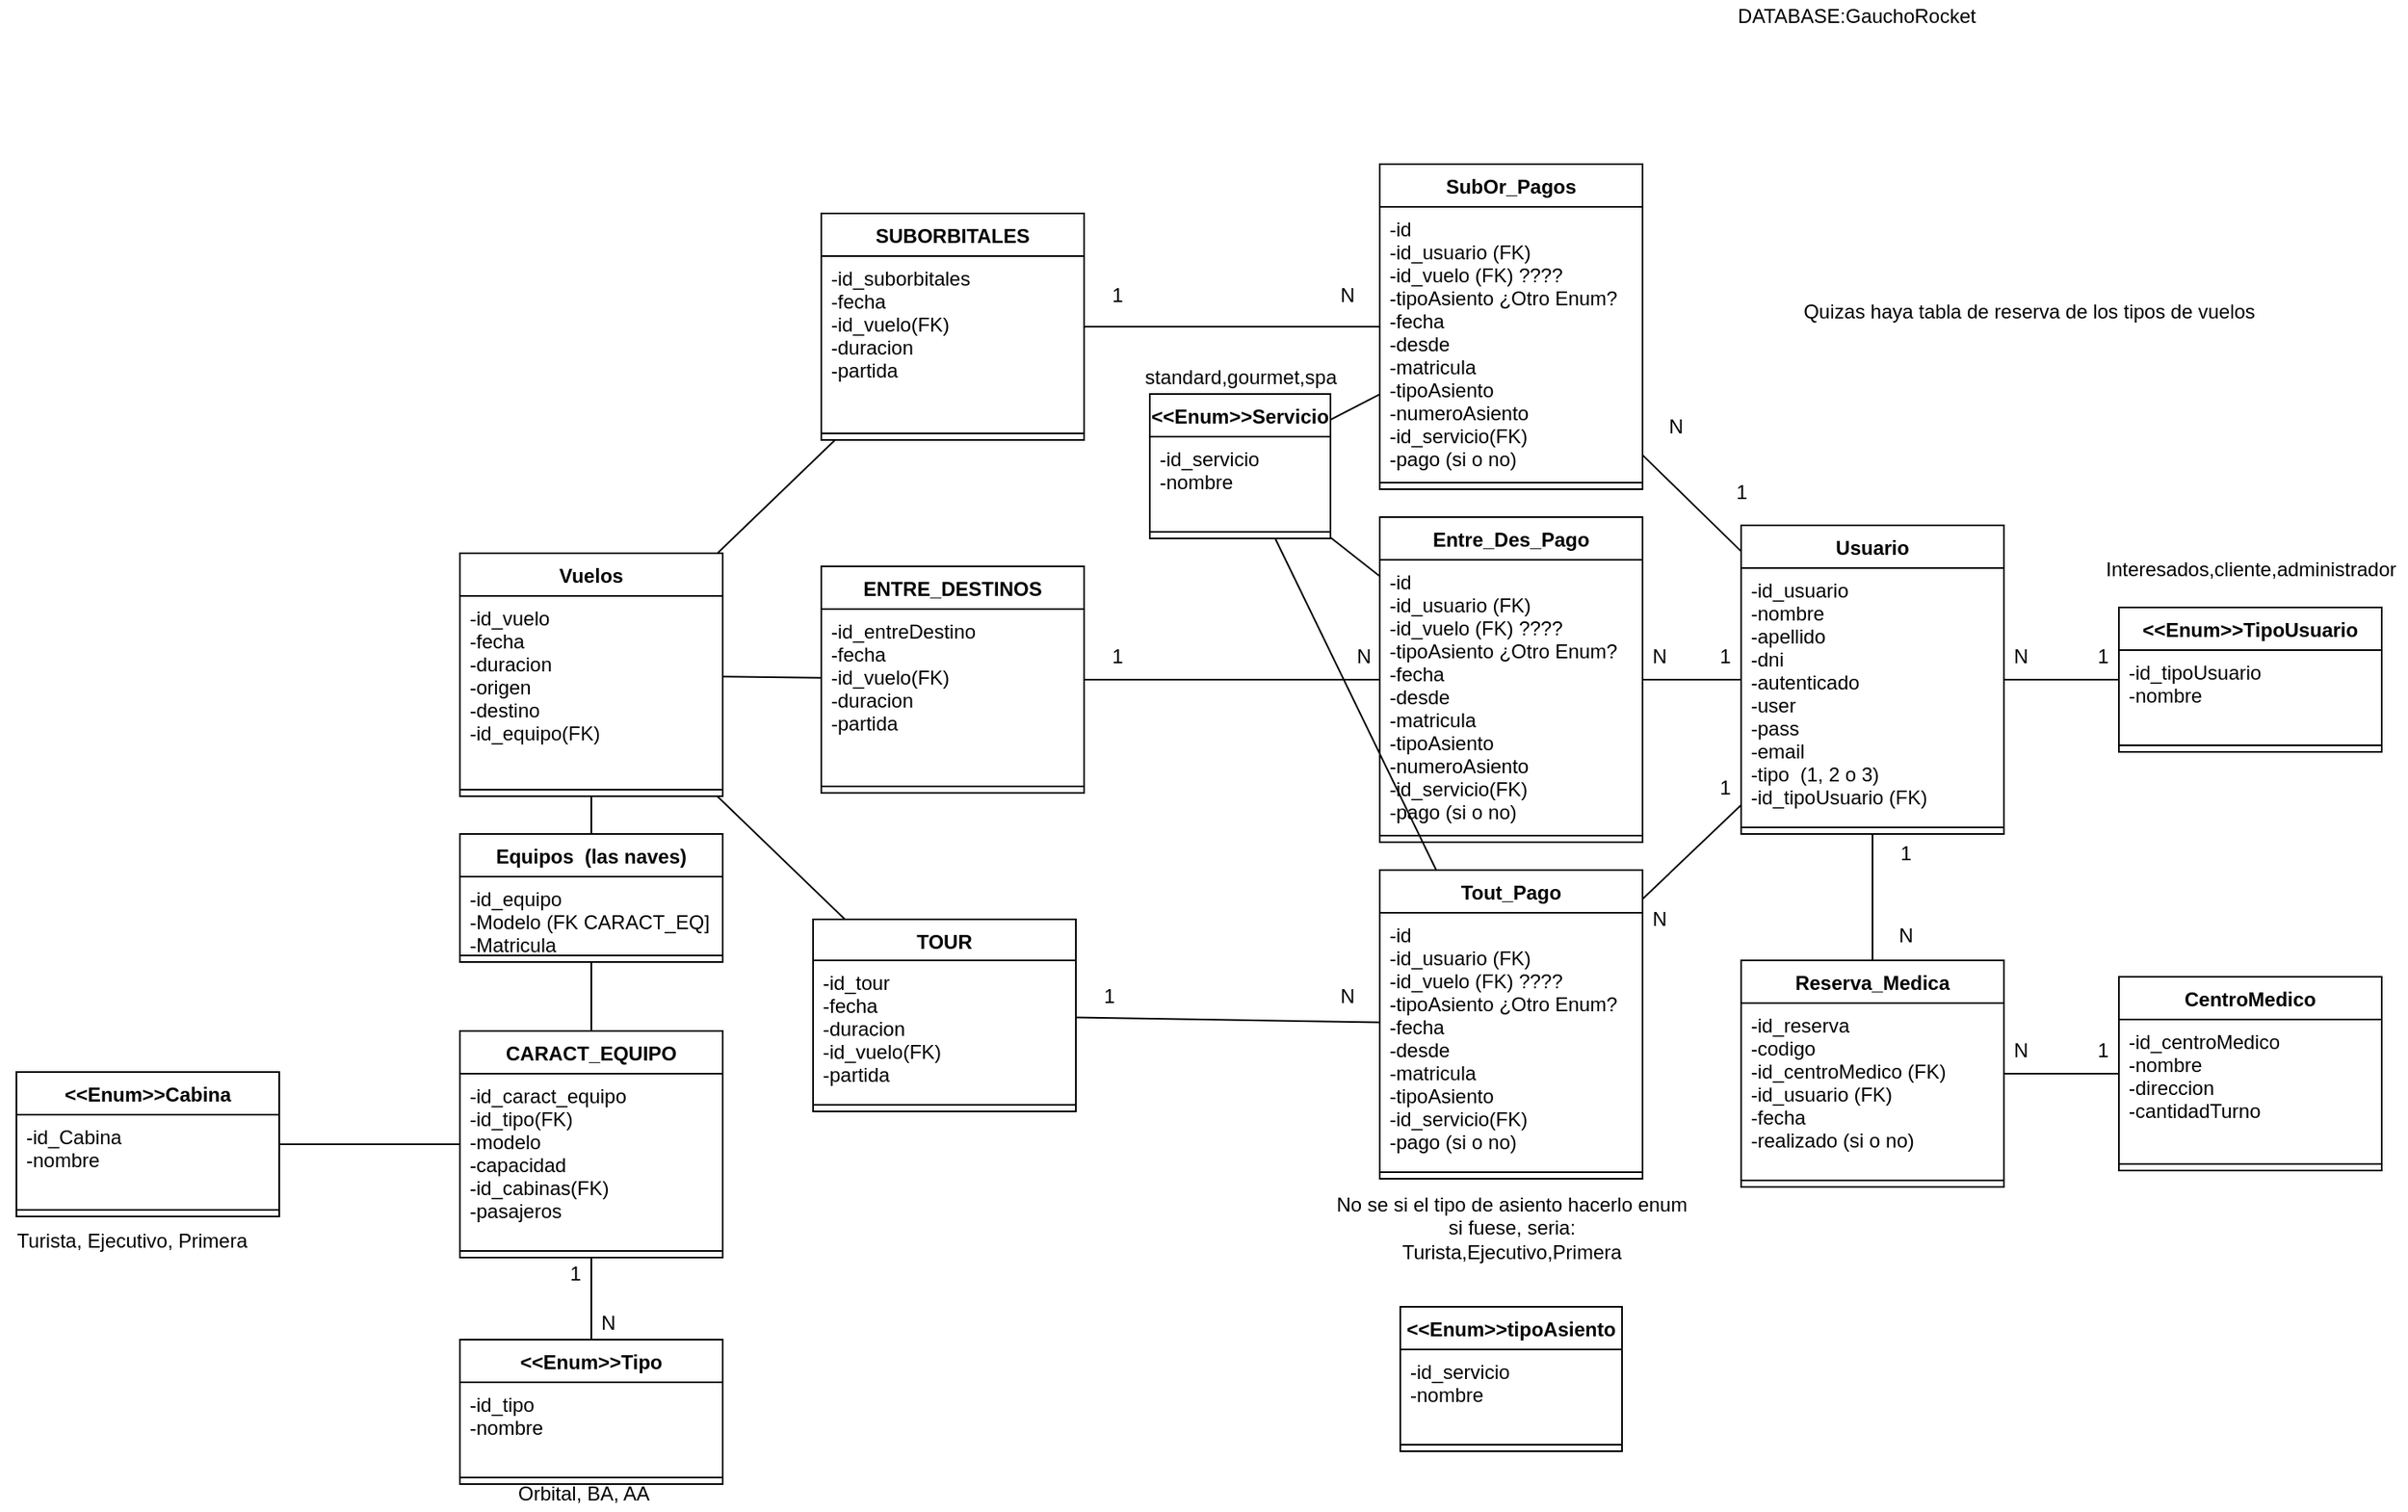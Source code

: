 <mxfile version="20.0.1" type="device"><diagram id="-rnPX2FSxS8cn0zA8N31" name="Page-1"><mxGraphModel dx="2105" dy="571" grid="1" gridSize="10" guides="1" tooltips="1" connect="1" arrows="1" fold="1" page="1" pageScale="1" pageWidth="827" pageHeight="1169" math="0" shadow="0"><root><mxCell id="0"/><mxCell id="1" parent="0"/><mxCell id="iOrOGbG-iohhDCzBg73C-1" value="Equipos  (las naves)" style="swimlane;fontStyle=1;align=center;verticalAlign=top;childLayout=stackLayout;horizontal=1;startSize=26;horizontalStack=0;resizeParent=1;resizeParentMax=0;resizeLast=0;collapsible=1;marginBottom=0;" parent="1" vertex="1"><mxGeometry x="-380" y="518" width="160" height="78" as="geometry"/></mxCell><mxCell id="iOrOGbG-iohhDCzBg73C-2" value="-id_equipo&#10;-Modelo (FK CARACT_EQ]&#10;-Matricula" style="text;strokeColor=none;fillColor=none;align=left;verticalAlign=top;spacingLeft=4;spacingRight=4;overflow=hidden;rotatable=0;points=[[0,0.5],[1,0.5]];portConstraint=eastwest;" parent="iOrOGbG-iohhDCzBg73C-1" vertex="1"><mxGeometry y="26" width="160" height="44" as="geometry"/></mxCell><mxCell id="iOrOGbG-iohhDCzBg73C-3" value="" style="line;strokeWidth=1;fillColor=none;align=left;verticalAlign=middle;spacingTop=-1;spacingLeft=3;spacingRight=3;rotatable=0;labelPosition=right;points=[];portConstraint=eastwest;" parent="iOrOGbG-iohhDCzBg73C-1" vertex="1"><mxGeometry y="70" width="160" height="8" as="geometry"/></mxCell><mxCell id="iOrOGbG-iohhDCzBg73C-5" value="DATABASE:GauchoRocket" style="text;html=1;align=center;verticalAlign=middle;resizable=0;points=[];autosize=1;strokeColor=none;fillColor=none;" parent="1" vertex="1"><mxGeometry x="390" y="10" width="160" height="20" as="geometry"/></mxCell><mxCell id="iOrOGbG-iohhDCzBg73C-10" value="Usuario" style="swimlane;fontStyle=1;align=center;verticalAlign=top;childLayout=stackLayout;horizontal=1;startSize=26;horizontalStack=0;resizeParent=1;resizeParentMax=0;resizeLast=0;collapsible=1;marginBottom=0;" parent="1" vertex="1"><mxGeometry x="400" y="330" width="160" height="188" as="geometry"/></mxCell><mxCell id="iOrOGbG-iohhDCzBg73C-11" value="-id_usuario&#10;-nombre&#10;-apellido&#10;-dni&#10;-autenticado&#10;-user&#10;-pass&#10;-email&#10;-tipo  (1, 2 o 3)&#10;-id_tipoUsuario (FK)" style="text;strokeColor=none;fillColor=none;align=left;verticalAlign=top;spacingLeft=4;spacingRight=4;overflow=hidden;rotatable=0;points=[[0,0.5],[1,0.5]];portConstraint=eastwest;" parent="iOrOGbG-iohhDCzBg73C-10" vertex="1"><mxGeometry y="26" width="160" height="154" as="geometry"/></mxCell><mxCell id="iOrOGbG-iohhDCzBg73C-12" value="" style="line;strokeWidth=1;fillColor=none;align=left;verticalAlign=middle;spacingTop=-1;spacingLeft=3;spacingRight=3;rotatable=0;labelPosition=right;points=[];portConstraint=eastwest;" parent="iOrOGbG-iohhDCzBg73C-10" vertex="1"><mxGeometry y="180" width="160" height="8" as="geometry"/></mxCell><mxCell id="iOrOGbG-iohhDCzBg73C-13" value="Vuelos" style="swimlane;fontStyle=1;align=center;verticalAlign=top;childLayout=stackLayout;horizontal=1;startSize=26;horizontalStack=0;resizeParent=1;resizeParentMax=0;resizeLast=0;collapsible=1;marginBottom=0;" parent="1" vertex="1"><mxGeometry x="-380" y="347" width="160" height="148" as="geometry"/></mxCell><mxCell id="iOrOGbG-iohhDCzBg73C-14" value="-id_vuelo&#10;-fecha&#10;-duracion&#10;-origen&#10;-destino&#10;-id_equipo(FK)" style="text;strokeColor=none;fillColor=none;align=left;verticalAlign=top;spacingLeft=4;spacingRight=4;overflow=hidden;rotatable=0;points=[[0,0.5],[1,0.5]];portConstraint=eastwest;" parent="iOrOGbG-iohhDCzBg73C-13" vertex="1"><mxGeometry y="26" width="160" height="114" as="geometry"/></mxCell><mxCell id="iOrOGbG-iohhDCzBg73C-15" value="" style="line;strokeWidth=1;fillColor=none;align=left;verticalAlign=middle;spacingTop=-1;spacingLeft=3;spacingRight=3;rotatable=0;labelPosition=right;points=[];portConstraint=eastwest;" parent="iOrOGbG-iohhDCzBg73C-13" vertex="1"><mxGeometry y="140" width="160" height="8" as="geometry"/></mxCell><mxCell id="iOrOGbG-iohhDCzBg73C-16" value="CARACT_EQUIPO" style="swimlane;fontStyle=1;align=center;verticalAlign=top;childLayout=stackLayout;horizontal=1;startSize=26;horizontalStack=0;resizeParent=1;resizeParentMax=0;resizeLast=0;collapsible=1;marginBottom=0;" parent="1" vertex="1"><mxGeometry x="-380" y="638" width="160" height="138" as="geometry"><mxRectangle x="70" y="380" width="140" height="26" as="alternateBounds"/></mxGeometry></mxCell><mxCell id="iOrOGbG-iohhDCzBg73C-17" value="-id_caract_equipo&#10;-id_tipo(FK)&#10;-modelo&#10;-capacidad&#10;-id_cabinas(FK)&#10;-pasajeros&#10;" style="text;strokeColor=none;fillColor=none;align=left;verticalAlign=top;spacingLeft=4;spacingRight=4;overflow=hidden;rotatable=0;points=[[0,0.5],[1,0.5]];portConstraint=eastwest;" parent="iOrOGbG-iohhDCzBg73C-16" vertex="1"><mxGeometry y="26" width="160" height="104" as="geometry"/></mxCell><mxCell id="iOrOGbG-iohhDCzBg73C-18" value="" style="line;strokeWidth=1;fillColor=none;align=left;verticalAlign=middle;spacingTop=-1;spacingLeft=3;spacingRight=3;rotatable=0;labelPosition=right;points=[];portConstraint=eastwest;" parent="iOrOGbG-iohhDCzBg73C-16" vertex="1"><mxGeometry y="130" width="160" height="8" as="geometry"/></mxCell><mxCell id="iOrOGbG-iohhDCzBg73C-22" value="SUBORBITALES" style="swimlane;fontStyle=1;align=center;verticalAlign=top;childLayout=stackLayout;horizontal=1;startSize=26;horizontalStack=0;resizeParent=1;resizeParentMax=0;resizeLast=0;collapsible=1;marginBottom=0;" parent="1" vertex="1"><mxGeometry x="-160" y="140" width="160" height="138" as="geometry"/></mxCell><mxCell id="iOrOGbG-iohhDCzBg73C-23" value="-id_suborbitales&#10;-fecha&#10;-id_vuelo(FK)&#10;-duracion&#10;-partida" style="text;strokeColor=none;fillColor=none;align=left;verticalAlign=top;spacingLeft=4;spacingRight=4;overflow=hidden;rotatable=0;points=[[0,0.5],[1,0.5]];portConstraint=eastwest;" parent="iOrOGbG-iohhDCzBg73C-22" vertex="1"><mxGeometry y="26" width="160" height="104" as="geometry"/></mxCell><mxCell id="iOrOGbG-iohhDCzBg73C-24" value="" style="line;strokeWidth=1;fillColor=none;align=left;verticalAlign=middle;spacingTop=-1;spacingLeft=3;spacingRight=3;rotatable=0;labelPosition=right;points=[];portConstraint=eastwest;" parent="iOrOGbG-iohhDCzBg73C-22" vertex="1"><mxGeometry y="130" width="160" height="8" as="geometry"/></mxCell><mxCell id="iOrOGbG-iohhDCzBg73C-25" value="TOUR" style="swimlane;fontStyle=1;align=center;verticalAlign=top;childLayout=stackLayout;horizontal=1;startSize=25;horizontalStack=0;resizeParent=1;resizeParentMax=0;resizeLast=0;collapsible=1;marginBottom=0;" parent="1" vertex="1"><mxGeometry x="-165" y="570" width="160" height="117" as="geometry"/></mxCell><mxCell id="iOrOGbG-iohhDCzBg73C-26" value="-id_tour&#10;-fecha&#10;-duracion&#10;-id_vuelo(FK)&#10;-partida&#10;" style="text;strokeColor=none;fillColor=none;align=left;verticalAlign=top;spacingLeft=4;spacingRight=4;overflow=hidden;rotatable=0;points=[[0,0.5],[1,0.5]];portConstraint=eastwest;" parent="iOrOGbG-iohhDCzBg73C-25" vertex="1"><mxGeometry y="25" width="160" height="84" as="geometry"/></mxCell><mxCell id="iOrOGbG-iohhDCzBg73C-27" value="" style="line;strokeWidth=1;fillColor=none;align=left;verticalAlign=middle;spacingTop=-1;spacingLeft=3;spacingRight=3;rotatable=0;labelPosition=right;points=[];portConstraint=eastwest;" parent="iOrOGbG-iohhDCzBg73C-25" vertex="1"><mxGeometry y="109" width="160" height="8" as="geometry"/></mxCell><mxCell id="iOrOGbG-iohhDCzBg73C-28" value="ENTRE_DESTINOS" style="swimlane;fontStyle=1;align=center;verticalAlign=top;childLayout=stackLayout;horizontal=1;startSize=26;horizontalStack=0;resizeParent=1;resizeParentMax=0;resizeLast=0;collapsible=1;marginBottom=0;" parent="1" vertex="1"><mxGeometry x="-160" y="355" width="160" height="138" as="geometry"/></mxCell><mxCell id="iOrOGbG-iohhDCzBg73C-29" value="-id_entreDestino&#10;-fecha&#10;-id_vuelo(FK)&#10;-duracion&#10;-partida&#10;&#10;" style="text;strokeColor=none;fillColor=none;align=left;verticalAlign=top;spacingLeft=4;spacingRight=4;overflow=hidden;rotatable=0;points=[[0,0.5],[1,0.5]];portConstraint=eastwest;" parent="iOrOGbG-iohhDCzBg73C-28" vertex="1"><mxGeometry y="26" width="160" height="104" as="geometry"/></mxCell><mxCell id="iOrOGbG-iohhDCzBg73C-30" value="" style="line;strokeWidth=1;fillColor=none;align=left;verticalAlign=middle;spacingTop=-1;spacingLeft=3;spacingRight=3;rotatable=0;labelPosition=right;points=[];portConstraint=eastwest;" parent="iOrOGbG-iohhDCzBg73C-28" vertex="1"><mxGeometry y="130" width="160" height="8" as="geometry"/></mxCell><mxCell id="iOrOGbG-iohhDCzBg73C-31" value="&lt;&lt;Enum&gt;&gt;TipoUsuario" style="swimlane;fontStyle=1;align=center;verticalAlign=top;childLayout=stackLayout;horizontal=1;startSize=26;horizontalStack=0;resizeParent=1;resizeParentMax=0;resizeLast=0;collapsible=1;marginBottom=0;" parent="1" vertex="1"><mxGeometry x="630" y="380" width="160" height="88" as="geometry"/></mxCell><mxCell id="iOrOGbG-iohhDCzBg73C-32" value="-id_tipoUsuario&#10;-nombre" style="text;strokeColor=none;fillColor=none;align=left;verticalAlign=top;spacingLeft=4;spacingRight=4;overflow=hidden;rotatable=0;points=[[0,0.5],[1,0.5]];portConstraint=eastwest;" parent="iOrOGbG-iohhDCzBg73C-31" vertex="1"><mxGeometry y="26" width="160" height="54" as="geometry"/></mxCell><mxCell id="iOrOGbG-iohhDCzBg73C-33" value="" style="line;strokeWidth=1;fillColor=none;align=left;verticalAlign=middle;spacingTop=-1;spacingLeft=3;spacingRight=3;rotatable=0;labelPosition=right;points=[];portConstraint=eastwest;" parent="iOrOGbG-iohhDCzBg73C-31" vertex="1"><mxGeometry y="80" width="160" height="8" as="geometry"/></mxCell><mxCell id="iOrOGbG-iohhDCzBg73C-35" value="CentroMedico" style="swimlane;fontStyle=1;align=center;verticalAlign=top;childLayout=stackLayout;horizontal=1;startSize=26;horizontalStack=0;resizeParent=1;resizeParentMax=0;resizeLast=0;collapsible=1;marginBottom=0;" parent="1" vertex="1"><mxGeometry x="630" y="605" width="160" height="118" as="geometry"/></mxCell><mxCell id="iOrOGbG-iohhDCzBg73C-36" value="-id_centroMedico&#10;-nombre&#10;-direccion&#10;-cantidadTurno" style="text;strokeColor=none;fillColor=none;align=left;verticalAlign=top;spacingLeft=4;spacingRight=4;overflow=hidden;rotatable=0;points=[[0,0.5],[1,0.5]];portConstraint=eastwest;" parent="iOrOGbG-iohhDCzBg73C-35" vertex="1"><mxGeometry y="26" width="160" height="84" as="geometry"/></mxCell><mxCell id="iOrOGbG-iohhDCzBg73C-37" value="" style="line;strokeWidth=1;fillColor=none;align=left;verticalAlign=middle;spacingTop=-1;spacingLeft=3;spacingRight=3;rotatable=0;labelPosition=right;points=[];portConstraint=eastwest;" parent="iOrOGbG-iohhDCzBg73C-35" vertex="1"><mxGeometry y="110" width="160" height="8" as="geometry"/></mxCell><mxCell id="iOrOGbG-iohhDCzBg73C-38" value="Reserva_Medica" style="swimlane;fontStyle=1;align=center;verticalAlign=top;childLayout=stackLayout;horizontal=1;startSize=26;horizontalStack=0;resizeParent=1;resizeParentMax=0;resizeLast=0;collapsible=1;marginBottom=0;" parent="1" vertex="1"><mxGeometry x="400" y="595" width="160" height="138" as="geometry"/></mxCell><mxCell id="iOrOGbG-iohhDCzBg73C-39" value="-id_reserva&#10;-codigo&#10;-id_centroMedico (FK)&#10;-id_usuario (FK)&#10;-fecha&#10;-realizado (si o no)" style="text;strokeColor=none;fillColor=none;align=left;verticalAlign=top;spacingLeft=4;spacingRight=4;overflow=hidden;rotatable=0;points=[[0,0.5],[1,0.5]];portConstraint=eastwest;" parent="iOrOGbG-iohhDCzBg73C-38" vertex="1"><mxGeometry y="26" width="160" height="104" as="geometry"/></mxCell><mxCell id="iOrOGbG-iohhDCzBg73C-40" value="" style="line;strokeWidth=1;fillColor=none;align=left;verticalAlign=middle;spacingTop=-1;spacingLeft=3;spacingRight=3;rotatable=0;labelPosition=right;points=[];portConstraint=eastwest;" parent="iOrOGbG-iohhDCzBg73C-38" vertex="1"><mxGeometry y="130" width="160" height="8" as="geometry"/></mxCell><mxCell id="BaXArylTw92PHLsLJai1-1" value="" style="endArrow=none;html=1;rounded=0;" parent="1" source="iOrOGbG-iohhDCzBg73C-10" target="iOrOGbG-iohhDCzBg73C-31" edge="1"><mxGeometry width="50" height="50" relative="1" as="geometry"><mxPoint x="540" y="705" as="sourcePoint"/><mxPoint x="590" y="655" as="targetPoint"/></mxGeometry></mxCell><mxCell id="BaXArylTw92PHLsLJai1-2" value="" style="endArrow=none;html=1;rounded=0;" parent="1" source="iOrOGbG-iohhDCzBg73C-16" target="iOrOGbG-iohhDCzBg73C-1" edge="1"><mxGeometry width="50" height="50" relative="1" as="geometry"><mxPoint x="-340" y="858" as="sourcePoint"/><mxPoint x="-290" y="808" as="targetPoint"/></mxGeometry></mxCell><mxCell id="BaXArylTw92PHLsLJai1-4" value="" style="endArrow=none;html=1;rounded=0;" parent="1" source="iOrOGbG-iohhDCzBg73C-38" target="iOrOGbG-iohhDCzBg73C-10" edge="1"><mxGeometry width="50" height="50" relative="1" as="geometry"><mxPoint x="540" y="665" as="sourcePoint"/><mxPoint x="590" y="615" as="targetPoint"/></mxGeometry></mxCell><mxCell id="BaXArylTw92PHLsLJai1-5" value="" style="endArrow=none;html=1;rounded=0;" parent="1" source="iOrOGbG-iohhDCzBg73C-38" target="iOrOGbG-iohhDCzBg73C-35" edge="1"><mxGeometry width="50" height="50" relative="1" as="geometry"><mxPoint x="540" y="665" as="sourcePoint"/><mxPoint x="590" y="615" as="targetPoint"/></mxGeometry></mxCell><mxCell id="BaXArylTw92PHLsLJai1-6" value="SubOr_Pagos" style="swimlane;fontStyle=1;align=center;verticalAlign=top;childLayout=stackLayout;horizontal=1;startSize=26;horizontalStack=0;resizeParent=1;resizeParentMax=0;resizeLast=0;collapsible=1;marginBottom=0;" parent="1" vertex="1"><mxGeometry x="180" y="110" width="160" height="198" as="geometry"/></mxCell><mxCell id="BaXArylTw92PHLsLJai1-7" value="-id&#10;-id_usuario (FK)&#10;-id_vuelo (FK) ????&#10;-tipoAsiento ¿Otro Enum?&#10;-fecha&#10;-desde&#10;-matricula&#10;-tipoAsiento&#10;-numeroAsiento&#10;-id_servicio(FK)&#10;-pago (si o no)" style="text;strokeColor=none;fillColor=none;align=left;verticalAlign=top;spacingLeft=4;spacingRight=4;overflow=hidden;rotatable=0;points=[[0,0.5],[1,0.5]];portConstraint=eastwest;" parent="BaXArylTw92PHLsLJai1-6" vertex="1"><mxGeometry y="26" width="160" height="164" as="geometry"/></mxCell><mxCell id="BaXArylTw92PHLsLJai1-8" value="" style="line;strokeWidth=1;fillColor=none;align=left;verticalAlign=middle;spacingTop=-1;spacingLeft=3;spacingRight=3;rotatable=0;labelPosition=right;points=[];portConstraint=eastwest;" parent="BaXArylTw92PHLsLJai1-6" vertex="1"><mxGeometry y="190" width="160" height="8" as="geometry"/></mxCell><mxCell id="BaXArylTw92PHLsLJai1-9" value="" style="endArrow=none;html=1;rounded=0;" parent="1" source="BaXArylTw92PHLsLJai1-6" target="iOrOGbG-iohhDCzBg73C-10" edge="1"><mxGeometry width="50" height="50" relative="1" as="geometry"><mxPoint x="270" y="580" as="sourcePoint"/><mxPoint x="320" y="530" as="targetPoint"/></mxGeometry></mxCell><mxCell id="BaXArylTw92PHLsLJai1-10" value="Tout_Pago" style="swimlane;fontStyle=1;align=center;verticalAlign=top;childLayout=stackLayout;horizontal=1;startSize=26;horizontalStack=0;resizeParent=1;resizeParentMax=0;resizeLast=0;collapsible=1;marginBottom=0;" parent="1" vertex="1"><mxGeometry x="180" y="540" width="160" height="188" as="geometry"/></mxCell><mxCell id="BaXArylTw92PHLsLJai1-11" value="-id&#10;-id_usuario (FK)&#10;-id_vuelo (FK) ????&#10;-tipoAsiento ¿Otro Enum?&#10;-fecha&#10;-desde&#10;-matricula&#10;-tipoAsiento&#10;-id_servicio(FK)&#10;-pago (si o no)" style="text;strokeColor=none;fillColor=none;align=left;verticalAlign=top;spacingLeft=4;spacingRight=4;overflow=hidden;rotatable=0;points=[[0,0.5],[1,0.5]];portConstraint=eastwest;" parent="BaXArylTw92PHLsLJai1-10" vertex="1"><mxGeometry y="26" width="160" height="154" as="geometry"/></mxCell><mxCell id="BaXArylTw92PHLsLJai1-12" value="" style="line;strokeWidth=1;fillColor=none;align=left;verticalAlign=middle;spacingTop=-1;spacingLeft=3;spacingRight=3;rotatable=0;labelPosition=right;points=[];portConstraint=eastwest;" parent="BaXArylTw92PHLsLJai1-10" vertex="1"><mxGeometry y="180" width="160" height="8" as="geometry"/></mxCell><mxCell id="BaXArylTw92PHLsLJai1-13" value="" style="endArrow=none;html=1;rounded=0;" parent="1" source="BaXArylTw92PHLsLJai1-10" target="iOrOGbG-iohhDCzBg73C-10" edge="1"><mxGeometry width="50" height="50" relative="1" as="geometry"><mxPoint x="200" y="590" as="sourcePoint"/><mxPoint x="250" y="540" as="targetPoint"/></mxGeometry></mxCell><mxCell id="BaXArylTw92PHLsLJai1-14" value="&lt;&lt;Enum&gt;&gt;Servicio" style="swimlane;fontStyle=1;align=center;verticalAlign=top;childLayout=stackLayout;horizontal=1;startSize=26;horizontalStack=0;resizeParent=1;resizeParentMax=0;resizeLast=0;collapsible=1;marginBottom=0;" parent="1" vertex="1"><mxGeometry x="40" y="250" width="110" height="88" as="geometry"/></mxCell><mxCell id="BaXArylTw92PHLsLJai1-15" value="-id_servicio&#10;-nombre" style="text;strokeColor=none;fillColor=none;align=left;verticalAlign=top;spacingLeft=4;spacingRight=4;overflow=hidden;rotatable=0;points=[[0,0.5],[1,0.5]];portConstraint=eastwest;" parent="BaXArylTw92PHLsLJai1-14" vertex="1"><mxGeometry y="26" width="110" height="54" as="geometry"/></mxCell><mxCell id="BaXArylTw92PHLsLJai1-16" value="" style="line;strokeWidth=1;fillColor=none;align=left;verticalAlign=middle;spacingTop=-1;spacingLeft=3;spacingRight=3;rotatable=0;labelPosition=right;points=[];portConstraint=eastwest;" parent="BaXArylTw92PHLsLJai1-14" vertex="1"><mxGeometry y="80" width="110" height="8" as="geometry"/></mxCell><mxCell id="BaXArylTw92PHLsLJai1-17" value="" style="endArrow=none;html=1;rounded=0;" parent="1" source="BaXArylTw92PHLsLJai1-14" target="BaXArylTw92PHLsLJai1-6" edge="1"><mxGeometry width="50" height="50" relative="1" as="geometry"><mxPoint x="240" y="350" as="sourcePoint"/><mxPoint x="290" y="300" as="targetPoint"/></mxGeometry></mxCell><mxCell id="BaXArylTw92PHLsLJai1-18" value="" style="endArrow=none;html=1;rounded=0;" parent="1" source="BaXArylTw92PHLsLJai1-10" target="BaXArylTw92PHLsLJai1-14" edge="1"><mxGeometry width="50" height="50" relative="1" as="geometry"><mxPoint x="240" y="500" as="sourcePoint"/><mxPoint x="290" y="450" as="targetPoint"/></mxGeometry></mxCell><mxCell id="BaXArylTw92PHLsLJai1-19" value="" style="endArrow=none;html=1;rounded=0;" parent="1" source="iOrOGbG-iohhDCzBg73C-1" target="iOrOGbG-iohhDCzBg73C-13" edge="1"><mxGeometry width="50" height="50" relative="1" as="geometry"><mxPoint x="-240" y="480" as="sourcePoint"/><mxPoint x="-190" y="430" as="targetPoint"/></mxGeometry></mxCell><mxCell id="BaXArylTw92PHLsLJai1-20" value="" style="endArrow=none;html=1;rounded=0;" parent="1" source="iOrOGbG-iohhDCzBg73C-22" target="BaXArylTw92PHLsLJai1-6" edge="1"><mxGeometry width="50" height="50" relative="1" as="geometry"><mxPoint x="80" y="370" as="sourcePoint"/><mxPoint x="130" y="320" as="targetPoint"/></mxGeometry></mxCell><mxCell id="BaXArylTw92PHLsLJai1-24" value="" style="endArrow=none;html=1;rounded=0;" parent="1" source="iOrOGbG-iohhDCzBg73C-25" target="BaXArylTw92PHLsLJai1-10" edge="1"><mxGeometry width="50" height="50" relative="1" as="geometry"><mxPoint x="190" y="510" as="sourcePoint"/><mxPoint x="240" y="460" as="targetPoint"/></mxGeometry></mxCell><mxCell id="BaXArylTw92PHLsLJai1-30" value="&lt;&lt;Enum&gt;&gt;Tipo" style="swimlane;fontStyle=1;align=center;verticalAlign=top;childLayout=stackLayout;horizontal=1;startSize=26;horizontalStack=0;resizeParent=1;resizeParentMax=0;resizeLast=0;collapsible=1;marginBottom=0;" parent="1" vertex="1"><mxGeometry x="-380" y="826" width="160" height="88" as="geometry"/></mxCell><mxCell id="BaXArylTw92PHLsLJai1-31" value="-id_tipo&#10;-nombre" style="text;strokeColor=none;fillColor=none;align=left;verticalAlign=top;spacingLeft=4;spacingRight=4;overflow=hidden;rotatable=0;points=[[0,0.5],[1,0.5]];portConstraint=eastwest;" parent="BaXArylTw92PHLsLJai1-30" vertex="1"><mxGeometry y="26" width="160" height="54" as="geometry"/></mxCell><mxCell id="BaXArylTw92PHLsLJai1-32" value="" style="line;strokeWidth=1;fillColor=none;align=left;verticalAlign=middle;spacingTop=-1;spacingLeft=3;spacingRight=3;rotatable=0;labelPosition=right;points=[];portConstraint=eastwest;" parent="BaXArylTw92PHLsLJai1-30" vertex="1"><mxGeometry y="80" width="160" height="8" as="geometry"/></mxCell><mxCell id="BaXArylTw92PHLsLJai1-34" value="" style="endArrow=none;html=1;rounded=0;" parent="1" source="iOrOGbG-iohhDCzBg73C-16" target="BaXArylTw92PHLsLJai1-30" edge="1"><mxGeometry width="50" height="50" relative="1" as="geometry"><mxPoint x="-310" y="743" as="sourcePoint"/><mxPoint x="-260" y="693" as="targetPoint"/></mxGeometry></mxCell><mxCell id="BaXArylTw92PHLsLJai1-35" value="&lt;&lt;Enum&gt;&gt;Cabina" style="swimlane;fontStyle=1;align=center;verticalAlign=top;childLayout=stackLayout;horizontal=1;startSize=26;horizontalStack=0;resizeParent=1;resizeParentMax=0;resizeLast=0;collapsible=1;marginBottom=0;" parent="1" vertex="1"><mxGeometry x="-650" y="663" width="160" height="88" as="geometry"/></mxCell><mxCell id="BaXArylTw92PHLsLJai1-36" value="-id_Cabina&#10;-nombre" style="text;strokeColor=none;fillColor=none;align=left;verticalAlign=top;spacingLeft=4;spacingRight=4;overflow=hidden;rotatable=0;points=[[0,0.5],[1,0.5]];portConstraint=eastwest;" parent="BaXArylTw92PHLsLJai1-35" vertex="1"><mxGeometry y="26" width="160" height="54" as="geometry"/></mxCell><mxCell id="BaXArylTw92PHLsLJai1-37" value="" style="line;strokeWidth=1;fillColor=none;align=left;verticalAlign=middle;spacingTop=-1;spacingLeft=3;spacingRight=3;rotatable=0;labelPosition=right;points=[];portConstraint=eastwest;" parent="BaXArylTw92PHLsLJai1-35" vertex="1"><mxGeometry y="80" width="160" height="8" as="geometry"/></mxCell><mxCell id="BaXArylTw92PHLsLJai1-39" value="Entre_Des_Pago" style="swimlane;fontStyle=1;align=center;verticalAlign=top;childLayout=stackLayout;horizontal=1;startSize=26;horizontalStack=0;resizeParent=1;resizeParentMax=0;resizeLast=0;collapsible=1;marginBottom=0;" parent="1" vertex="1"><mxGeometry x="180" y="325" width="160" height="198" as="geometry"/></mxCell><mxCell id="BaXArylTw92PHLsLJai1-40" value="-id&#10;-id_usuario (FK)&#10;-id_vuelo (FK) ????&#10;-tipoAsiento ¿Otro Enum?&#10;-fecha&#10;-desde&#10;-matricula&#10;-tipoAsiento&#10;-numeroAsiento&#10;-id_servicio(FK)&#10;-pago (si o no)" style="text;strokeColor=none;fillColor=none;align=left;verticalAlign=top;spacingLeft=4;spacingRight=4;overflow=hidden;rotatable=0;points=[[0,0.5],[1,0.5]];portConstraint=eastwest;" parent="BaXArylTw92PHLsLJai1-39" vertex="1"><mxGeometry y="26" width="160" height="164" as="geometry"/></mxCell><mxCell id="BaXArylTw92PHLsLJai1-41" value="" style="line;strokeWidth=1;fillColor=none;align=left;verticalAlign=middle;spacingTop=-1;spacingLeft=3;spacingRight=3;rotatable=0;labelPosition=right;points=[];portConstraint=eastwest;" parent="BaXArylTw92PHLsLJai1-39" vertex="1"><mxGeometry y="190" width="160" height="8" as="geometry"/></mxCell><mxCell id="BaXArylTw92PHLsLJai1-42" value="" style="endArrow=none;html=1;rounded=0;" parent="1" source="BaXArylTw92PHLsLJai1-39" target="BaXArylTw92PHLsLJai1-14" edge="1"><mxGeometry width="50" height="50" relative="1" as="geometry"><mxPoint x="300" y="400" as="sourcePoint"/><mxPoint x="350" y="350" as="targetPoint"/></mxGeometry></mxCell><mxCell id="BaXArylTw92PHLsLJai1-43" value="" style="endArrow=none;html=1;rounded=0;" parent="1" source="BaXArylTw92PHLsLJai1-39" target="iOrOGbG-iohhDCzBg73C-28" edge="1"><mxGeometry width="50" height="50" relative="1" as="geometry"><mxPoint x="210" y="480" as="sourcePoint"/><mxPoint x="260" y="430" as="targetPoint"/></mxGeometry></mxCell><mxCell id="BaXArylTw92PHLsLJai1-44" value="" style="endArrow=none;html=1;rounded=0;" parent="1" source="iOrOGbG-iohhDCzBg73C-25" target="iOrOGbG-iohhDCzBg73C-13" edge="1"><mxGeometry width="50" height="50" relative="1" as="geometry"><mxPoint x="-60" y="580" as="sourcePoint"/><mxPoint x="-120" y="430" as="targetPoint"/></mxGeometry></mxCell><mxCell id="BaXArylTw92PHLsLJai1-45" value="" style="endArrow=none;html=1;rounded=0;" parent="1" source="iOrOGbG-iohhDCzBg73C-13" target="iOrOGbG-iohhDCzBg73C-28" edge="1"><mxGeometry width="50" height="50" relative="1" as="geometry"><mxPoint x="-180" y="422.333" as="sourcePoint"/><mxPoint x="-80" y="430" as="targetPoint"/></mxGeometry></mxCell><mxCell id="BaXArylTw92PHLsLJai1-46" value="" style="endArrow=none;html=1;rounded=0;" parent="1" source="iOrOGbG-iohhDCzBg73C-13" target="iOrOGbG-iohhDCzBg73C-22" edge="1"><mxGeometry width="50" height="50" relative="1" as="geometry"><mxPoint x="-170" y="480" as="sourcePoint"/><mxPoint x="-120" y="430" as="targetPoint"/></mxGeometry></mxCell><mxCell id="BaXArylTw92PHLsLJai1-47" value="" style="endArrow=none;html=1;rounded=0;" parent="1" source="BaXArylTw92PHLsLJai1-35" target="iOrOGbG-iohhDCzBg73C-16" edge="1"><mxGeometry width="50" height="50" relative="1" as="geometry"><mxPoint x="305" y="762.5" as="sourcePoint"/><mxPoint x="-185" y="743.5" as="targetPoint"/></mxGeometry></mxCell><mxCell id="BaXArylTw92PHLsLJai1-48" value="" style="endArrow=none;html=1;rounded=0;" parent="1" source="BaXArylTw92PHLsLJai1-39" target="iOrOGbG-iohhDCzBg73C-10" edge="1"><mxGeometry width="50" height="50" relative="1" as="geometry"><mxPoint x="180" y="590" as="sourcePoint"/><mxPoint x="230" y="540" as="targetPoint"/></mxGeometry></mxCell><mxCell id="BaXArylTw92PHLsLJai1-49" value="Quizas haya tabla de reserva de los tipos de vuelos&lt;br&gt;" style="text;html=1;align=center;verticalAlign=middle;resizable=0;points=[];autosize=1;strokeColor=none;fillColor=none;" parent="1" vertex="1"><mxGeometry x="430" y="190" width="290" height="20" as="geometry"/></mxCell><mxCell id="x3icI1kB-Uaay36G--Cb-1" value="Interesados,cliente,administrador" style="text;html=1;align=center;verticalAlign=middle;resizable=0;points=[];autosize=1;strokeColor=none;fillColor=none;hachureGap=4;" parent="1" vertex="1"><mxGeometry x="615" y="347" width="190" height="20" as="geometry"/></mxCell><mxCell id="x3icI1kB-Uaay36G--Cb-3" value="&lt;br&gt;" style="text;html=1;align=center;verticalAlign=middle;resizable=0;points=[];autosize=1;strokeColor=none;fillColor=none;hachureGap=4;" parent="1" vertex="1"><mxGeometry x="-480" y="670" width="20" height="20" as="geometry"/></mxCell><mxCell id="x3icI1kB-Uaay36G--Cb-4" value="Orbital, BA, AA" style="text;html=1;align=center;verticalAlign=middle;resizable=0;points=[];autosize=1;strokeColor=none;fillColor=none;hachureGap=4;" parent="1" vertex="1"><mxGeometry x="-355" y="910" width="100" height="20" as="geometry"/></mxCell><mxCell id="x3icI1kB-Uaay36G--Cb-8" value="Turista, Ejecutivo, Primera" style="text;html=1;align=center;verticalAlign=middle;resizable=0;points=[];autosize=1;strokeColor=none;fillColor=none;hachureGap=4;" parent="1" vertex="1"><mxGeometry x="-660" y="756" width="160" height="20" as="geometry"/></mxCell><mxCell id="x3icI1kB-Uaay36G--Cb-9" value="standard,gourmet,spa" style="text;html=1;align=center;verticalAlign=middle;resizable=0;points=[];autosize=1;strokeColor=none;fillColor=none;hachureGap=4;" parent="1" vertex="1"><mxGeometry x="30" y="230" width="130" height="20" as="geometry"/></mxCell><mxCell id="x3icI1kB-Uaay36G--Cb-10" value="No se si el tipo de asiento hacerlo enum&lt;br&gt;si fuese, seria:&lt;br&gt;Turista,Ejecutivo,Primera" style="text;html=1;align=center;verticalAlign=middle;resizable=0;points=[];autosize=1;strokeColor=none;fillColor=none;hachureGap=4;" parent="1" vertex="1"><mxGeometry x="145" y="733" width="230" height="50" as="geometry"/></mxCell><mxCell id="x3icI1kB-Uaay36G--Cb-11" value="1" style="text;html=1;align=center;verticalAlign=middle;resizable=0;points=[];autosize=1;strokeColor=none;fillColor=none;hachureGap=4;" parent="1" vertex="1"><mxGeometry x="610" y="640" width="20" height="20" as="geometry"/></mxCell><mxCell id="x3icI1kB-Uaay36G--Cb-12" value="N" style="text;html=1;align=center;verticalAlign=middle;resizable=0;points=[];autosize=1;strokeColor=none;fillColor=none;hachureGap=4;" parent="1" vertex="1"><mxGeometry x="560" y="640" width="20" height="20" as="geometry"/></mxCell><mxCell id="x3icI1kB-Uaay36G--Cb-13" value="1" style="text;html=1;align=center;verticalAlign=middle;resizable=0;points=[];autosize=1;strokeColor=none;fillColor=none;hachureGap=4;" parent="1" vertex="1"><mxGeometry x="610" y="400" width="20" height="20" as="geometry"/></mxCell><mxCell id="x3icI1kB-Uaay36G--Cb-14" value="N" style="text;html=1;align=center;verticalAlign=middle;resizable=0;points=[];autosize=1;strokeColor=none;fillColor=none;hachureGap=4;" parent="1" vertex="1"><mxGeometry x="560" y="400" width="20" height="20" as="geometry"/></mxCell><mxCell id="x3icI1kB-Uaay36G--Cb-15" value="1" style="text;html=1;align=center;verticalAlign=middle;resizable=0;points=[];autosize=1;strokeColor=none;fillColor=none;hachureGap=4;" parent="1" vertex="1"><mxGeometry x="390" y="300" width="20" height="20" as="geometry"/></mxCell><mxCell id="x3icI1kB-Uaay36G--Cb-16" value="N" style="text;html=1;align=center;verticalAlign=middle;resizable=0;points=[];autosize=1;strokeColor=none;fillColor=none;hachureGap=4;" parent="1" vertex="1"><mxGeometry x="350" y="260" width="20" height="20" as="geometry"/></mxCell><mxCell id="x3icI1kB-Uaay36G--Cb-17" value="1" style="text;html=1;align=center;verticalAlign=middle;resizable=0;points=[];autosize=1;strokeColor=none;fillColor=none;hachureGap=4;" parent="1" vertex="1"><mxGeometry x="380" y="400" width="20" height="20" as="geometry"/></mxCell><mxCell id="x3icI1kB-Uaay36G--Cb-18" value="N" style="text;html=1;align=center;verticalAlign=middle;resizable=0;points=[];autosize=1;strokeColor=none;fillColor=none;hachureGap=4;" parent="1" vertex="1"><mxGeometry x="340" y="400" width="20" height="20" as="geometry"/></mxCell><mxCell id="x3icI1kB-Uaay36G--Cb-19" value="1" style="text;html=1;align=center;verticalAlign=middle;resizable=0;points=[];autosize=1;strokeColor=none;fillColor=none;hachureGap=4;" parent="1" vertex="1"><mxGeometry x="380" y="480" width="20" height="20" as="geometry"/></mxCell><mxCell id="x3icI1kB-Uaay36G--Cb-20" value="N" style="text;html=1;align=center;verticalAlign=middle;resizable=0;points=[];autosize=1;strokeColor=none;fillColor=none;hachureGap=4;" parent="1" vertex="1"><mxGeometry x="340" y="560" width="20" height="20" as="geometry"/></mxCell><mxCell id="x3icI1kB-Uaay36G--Cb-21" value="1" style="text;html=1;align=center;verticalAlign=middle;resizable=0;points=[];autosize=1;strokeColor=none;fillColor=none;hachureGap=4;" parent="1" vertex="1"><mxGeometry x="490" y="520" width="20" height="20" as="geometry"/></mxCell><mxCell id="x3icI1kB-Uaay36G--Cb-22" value="N" style="text;html=1;align=center;verticalAlign=middle;resizable=0;points=[];autosize=1;strokeColor=none;fillColor=none;hachureGap=4;" parent="1" vertex="1"><mxGeometry x="490" y="570" width="20" height="20" as="geometry"/></mxCell><mxCell id="x3icI1kB-Uaay36G--Cb-23" value="1" style="text;html=1;align=center;verticalAlign=middle;resizable=0;points=[];autosize=1;strokeColor=none;fillColor=none;hachureGap=4;" parent="1" vertex="1"><mxGeometry x="10" y="180" width="20" height="20" as="geometry"/></mxCell><mxCell id="x3icI1kB-Uaay36G--Cb-24" value="N" style="text;html=1;align=center;verticalAlign=middle;resizable=0;points=[];autosize=1;strokeColor=none;fillColor=none;hachureGap=4;" parent="1" vertex="1"><mxGeometry x="150" y="180" width="20" height="20" as="geometry"/></mxCell><mxCell id="x3icI1kB-Uaay36G--Cb-25" value="1" style="text;html=1;align=center;verticalAlign=middle;resizable=0;points=[];autosize=1;strokeColor=none;fillColor=none;hachureGap=4;" parent="1" vertex="1"><mxGeometry x="10" y="400" width="20" height="20" as="geometry"/></mxCell><mxCell id="x3icI1kB-Uaay36G--Cb-26" value="N" style="text;html=1;align=center;verticalAlign=middle;resizable=0;points=[];autosize=1;strokeColor=none;fillColor=none;hachureGap=4;" parent="1" vertex="1"><mxGeometry x="160" y="400" width="20" height="20" as="geometry"/></mxCell><mxCell id="x3icI1kB-Uaay36G--Cb-27" value="1" style="text;html=1;align=center;verticalAlign=middle;resizable=0;points=[];autosize=1;strokeColor=none;fillColor=none;hachureGap=4;" parent="1" vertex="1"><mxGeometry x="5" y="606.5" width="20" height="20" as="geometry"/></mxCell><mxCell id="x3icI1kB-Uaay36G--Cb-28" value="N" style="text;html=1;align=center;verticalAlign=middle;resizable=0;points=[];autosize=1;strokeColor=none;fillColor=none;hachureGap=4;" parent="1" vertex="1"><mxGeometry x="150" y="606.5" width="20" height="20" as="geometry"/></mxCell><mxCell id="x3icI1kB-Uaay36G--Cb-29" value="1" style="text;html=1;align=center;verticalAlign=middle;resizable=0;points=[];autosize=1;strokeColor=none;fillColor=none;hachureGap=4;" parent="1" vertex="1"><mxGeometry x="-320" y="776" width="20" height="20" as="geometry"/></mxCell><mxCell id="x3icI1kB-Uaay36G--Cb-30" value="N" style="text;html=1;align=center;verticalAlign=middle;resizable=0;points=[];autosize=1;strokeColor=none;fillColor=none;hachureGap=4;" parent="1" vertex="1"><mxGeometry x="-300" y="806" width="20" height="20" as="geometry"/></mxCell><mxCell id="8G7IbYLrevoWsSIuOHLC-1" value="&lt;&lt;Enum&gt;&gt;tipoAsiento" style="swimlane;fontStyle=1;align=center;verticalAlign=top;childLayout=stackLayout;horizontal=1;startSize=26;horizontalStack=0;resizeParent=1;resizeParentMax=0;resizeLast=0;collapsible=1;marginBottom=0;" vertex="1" parent="1"><mxGeometry x="192.5" y="806" width="135" height="88" as="geometry"/></mxCell><mxCell id="8G7IbYLrevoWsSIuOHLC-2" value="-id_servicio&#10;-nombre" style="text;strokeColor=none;fillColor=none;align=left;verticalAlign=top;spacingLeft=4;spacingRight=4;overflow=hidden;rotatable=0;points=[[0,0.5],[1,0.5]];portConstraint=eastwest;" vertex="1" parent="8G7IbYLrevoWsSIuOHLC-1"><mxGeometry y="26" width="135" height="54" as="geometry"/></mxCell><mxCell id="8G7IbYLrevoWsSIuOHLC-3" value="" style="line;strokeWidth=1;fillColor=none;align=left;verticalAlign=middle;spacingTop=-1;spacingLeft=3;spacingRight=3;rotatable=0;labelPosition=right;points=[];portConstraint=eastwest;" vertex="1" parent="8G7IbYLrevoWsSIuOHLC-1"><mxGeometry y="80" width="135" height="8" as="geometry"/></mxCell></root></mxGraphModel></diagram></mxfile>